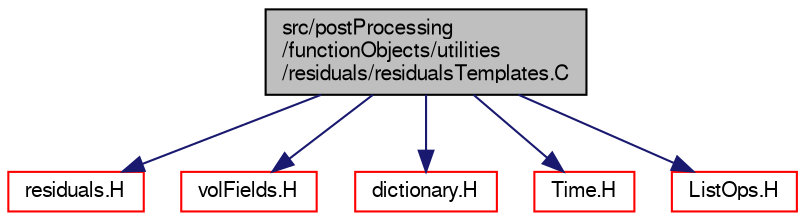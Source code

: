 digraph "src/postProcessing/functionObjects/utilities/residuals/residualsTemplates.C"
{
  bgcolor="transparent";
  edge [fontname="FreeSans",fontsize="10",labelfontname="FreeSans",labelfontsize="10"];
  node [fontname="FreeSans",fontsize="10",shape=record];
  Node0 [label="src/postProcessing\l/functionObjects/utilities\l/residuals/residualsTemplates.C",height=0.2,width=0.4,color="black", fillcolor="grey75", style="filled", fontcolor="black"];
  Node0 -> Node1 [color="midnightblue",fontsize="10",style="solid",fontname="FreeSans"];
  Node1 [label="residuals.H",height=0.2,width=0.4,color="red",URL="$a13817.html"];
  Node0 -> Node122 [color="midnightblue",fontsize="10",style="solid",fontname="FreeSans"];
  Node122 [label="volFields.H",height=0.2,width=0.4,color="red",URL="$a02750.html"];
  Node0 -> Node264 [color="midnightblue",fontsize="10",style="solid",fontname="FreeSans"];
  Node264 [label="dictionary.H",height=0.2,width=0.4,color="red",URL="$a08804.html"];
  Node0 -> Node306 [color="midnightblue",fontsize="10",style="solid",fontname="FreeSans"];
  Node306 [label="Time.H",height=0.2,width=0.4,color="red",URL="$a09311.html"];
  Node0 -> Node140 [color="midnightblue",fontsize="10",style="solid",fontname="FreeSans"];
  Node140 [label="ListOps.H",height=0.2,width=0.4,color="red",URL="$a08687.html",tooltip="Various functions to operate on Lists. "];
}
